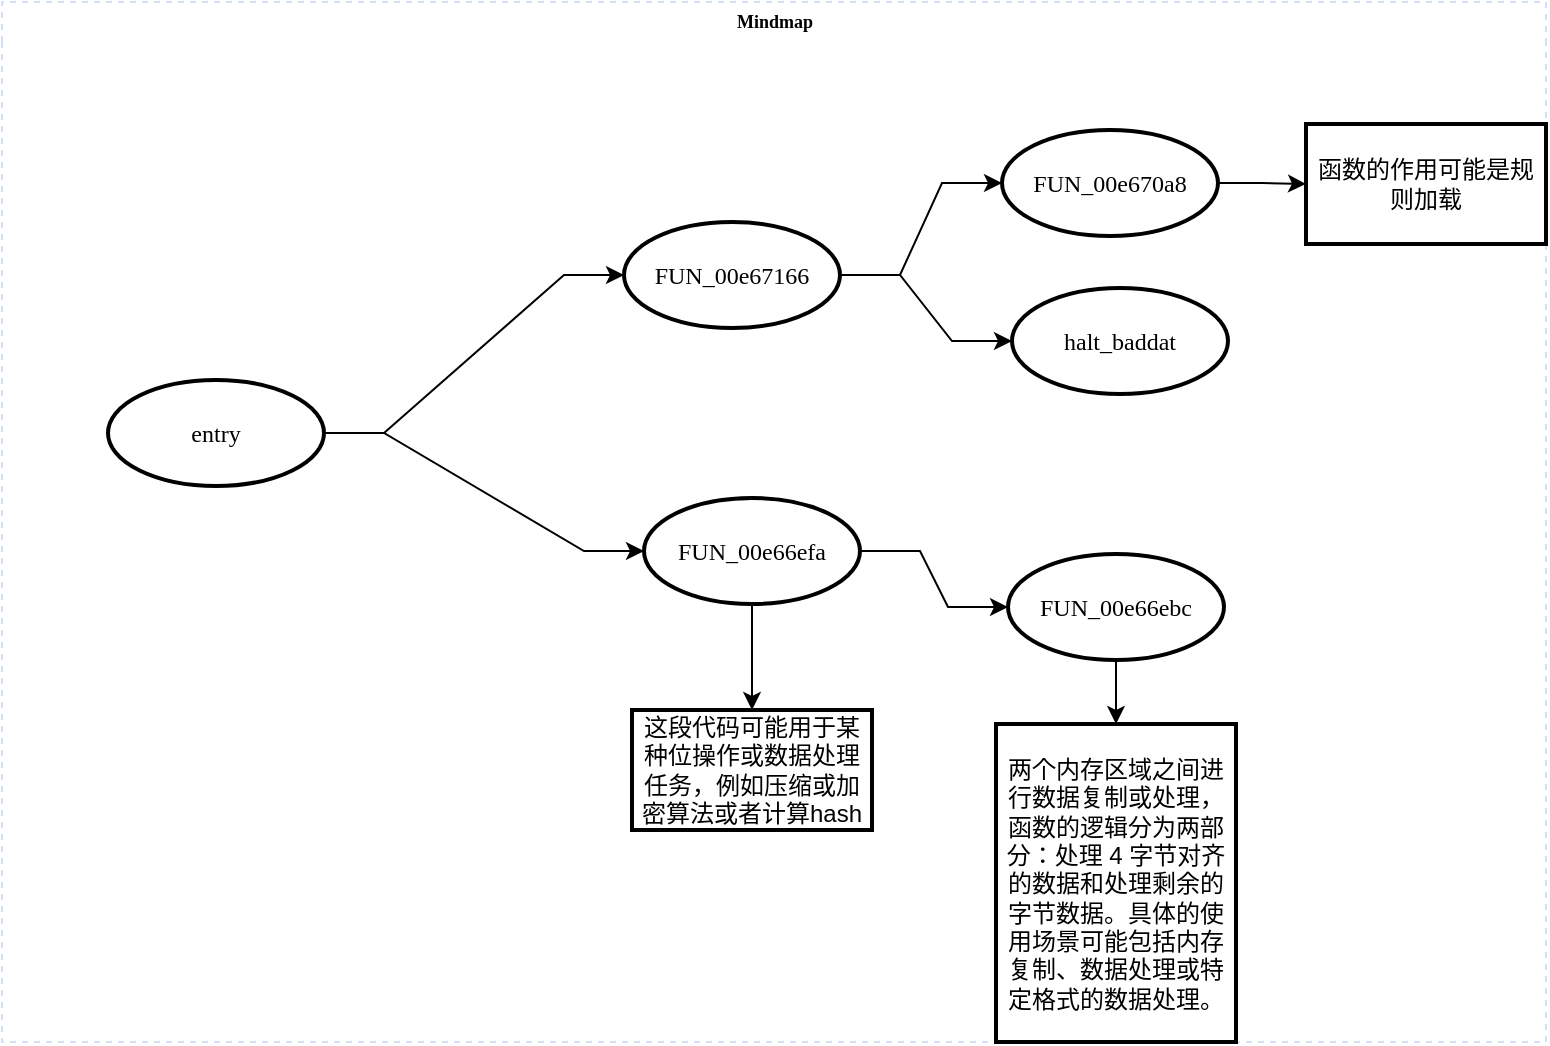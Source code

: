 <mxfile border="50" scale="3" compressed="false" locked="false" version="24.9.2">
  <diagram name="Blank" id="YmL12bMKpDGza6XwsDPr">
    <mxGraphModel dx="1331" dy="599" grid="0" gridSize="10" guides="1" tooltips="1" connect="1" arrows="1" fold="1" page="0" pageScale="1" pageWidth="827" pageHeight="1169" background="none" math="1" shadow="0">
      <root>
        <mxCell id="X5NqExCQtvZxIxQ7pmgY-0" />
        <mxCell id="1" parent="X5NqExCQtvZxIxQ7pmgY-0" />
        <mxCell id="Gr0Zq-AI6Quabplr0KPa-179" value="Mindmap" style="swimlane;html=1;startSize=20;horizontal=1;containerType=tree;labelBackgroundColor=none;strokeColor=#D4E1F5;strokeWidth=1;fillColor=none;fontFamily=Comic Sans MS;fontSize=9;swimlaneLine=0;dashed=1;collapsible=0;" parent="1" vertex="1">
          <mxGeometry x="67" y="81" width="772" height="520" as="geometry" />
        </mxCell>
        <mxCell id="guQ7o1sI_Ny0knSt3uz6-16" value="" style="edgeStyle=entityRelationEdgeStyle;rounded=0;orthogonalLoop=1;jettySize=auto;html=1;" edge="1" parent="Gr0Zq-AI6Quabplr0KPa-179" source="Gr0Zq-AI6Quabplr0KPa-180" target="guQ7o1sI_Ny0knSt3uz6-15">
          <mxGeometry relative="1" as="geometry" />
        </mxCell>
        <mxCell id="Gr0Zq-AI6Quabplr0KPa-180" value="&lt;font face=&quot;Comic Sans MS&quot;&gt;entry&lt;/font&gt;" style="ellipse;whiteSpace=wrap;html=1;align=center;container=1;recursiveResize=0;treeFolding=1;strokeWidth=2;" parent="Gr0Zq-AI6Quabplr0KPa-179" vertex="1">
          <mxGeometry x="53" y="189" width="108" height="53" as="geometry" />
        </mxCell>
        <mxCell id="guQ7o1sI_Ny0knSt3uz6-12" value="" style="edgeStyle=entityRelationEdgeStyle;rounded=0;orthogonalLoop=1;jettySize=auto;html=1;" edge="1" source="Gr0Zq-AI6Quabplr0KPa-180" target="guQ7o1sI_Ny0knSt3uz6-13" parent="Gr0Zq-AI6Quabplr0KPa-179">
          <mxGeometry relative="1" as="geometry" />
        </mxCell>
        <mxCell id="guQ7o1sI_Ny0knSt3uz6-22" value="" style="edgeStyle=entityRelationEdgeStyle;rounded=0;orthogonalLoop=1;jettySize=auto;html=1;" edge="1" parent="Gr0Zq-AI6Quabplr0KPa-179" source="guQ7o1sI_Ny0knSt3uz6-13" target="guQ7o1sI_Ny0knSt3uz6-21">
          <mxGeometry relative="1" as="geometry" />
        </mxCell>
        <mxCell id="guQ7o1sI_Ny0knSt3uz6-28" value="" style="edgeStyle=orthogonalEdgeStyle;rounded=0;orthogonalLoop=1;jettySize=auto;html=1;" edge="1" parent="Gr0Zq-AI6Quabplr0KPa-179" source="guQ7o1sI_Ny0knSt3uz6-13" target="guQ7o1sI_Ny0knSt3uz6-27">
          <mxGeometry relative="1" as="geometry" />
        </mxCell>
        <mxCell id="guQ7o1sI_Ny0knSt3uz6-13" value="&lt;font face=&quot;Comic Sans MS&quot;&gt;FUN_00e66efa&lt;/font&gt;" style="ellipse;whiteSpace=wrap;html=1;align=center;container=1;recursiveResize=0;treeFolding=1;strokeWidth=2;" vertex="1" parent="Gr0Zq-AI6Quabplr0KPa-179">
          <mxGeometry x="321" y="248.0" width="108" height="53" as="geometry" />
        </mxCell>
        <mxCell id="guQ7o1sI_Ny0knSt3uz6-20" value="" style="edgeStyle=entityRelationEdgeStyle;rounded=0;orthogonalLoop=1;jettySize=auto;html=1;" edge="1" parent="Gr0Zq-AI6Quabplr0KPa-179" source="guQ7o1sI_Ny0knSt3uz6-15" target="guQ7o1sI_Ny0knSt3uz6-19">
          <mxGeometry relative="1" as="geometry" />
        </mxCell>
        <mxCell id="guQ7o1sI_Ny0knSt3uz6-15" value="&lt;font face=&quot;Comic Sans MS&quot;&gt;FUN_00e67166&lt;/font&gt;" style="ellipse;whiteSpace=wrap;html=1;align=center;container=1;recursiveResize=0;treeFolding=1;strokeWidth=2;" vertex="1" parent="Gr0Zq-AI6Quabplr0KPa-179">
          <mxGeometry x="311" y="110" width="108" height="53" as="geometry" />
        </mxCell>
        <mxCell id="guQ7o1sI_Ny0knSt3uz6-17" value="" style="edgeStyle=entityRelationEdgeStyle;rounded=0;orthogonalLoop=1;jettySize=auto;html=1;" edge="1" target="guQ7o1sI_Ny0knSt3uz6-18" source="guQ7o1sI_Ny0knSt3uz6-15" parent="Gr0Zq-AI6Quabplr0KPa-179">
          <mxGeometry relative="1" as="geometry">
            <mxPoint x="228" y="297" as="sourcePoint" />
          </mxGeometry>
        </mxCell>
        <mxCell id="guQ7o1sI_Ny0knSt3uz6-26" value="" style="edgeStyle=orthogonalEdgeStyle;rounded=0;orthogonalLoop=1;jettySize=auto;html=1;" edge="1" parent="Gr0Zq-AI6Quabplr0KPa-179" source="guQ7o1sI_Ny0knSt3uz6-18" target="guQ7o1sI_Ny0knSt3uz6-25">
          <mxGeometry relative="1" as="geometry" />
        </mxCell>
        <mxCell id="guQ7o1sI_Ny0knSt3uz6-18" value="&lt;font face=&quot;Comic Sans MS&quot;&gt;FUN_00e670a8&lt;/font&gt;" style="ellipse;whiteSpace=wrap;html=1;align=center;container=1;recursiveResize=0;treeFolding=1;strokeWidth=2;" vertex="1" parent="Gr0Zq-AI6Quabplr0KPa-179">
          <mxGeometry x="500" y="64" width="108" height="53" as="geometry" />
        </mxCell>
        <mxCell id="guQ7o1sI_Ny0knSt3uz6-19" value="&lt;font face=&quot;Comic Sans MS&quot;&gt;halt_baddat&lt;/font&gt;" style="ellipse;whiteSpace=wrap;html=1;align=center;container=1;recursiveResize=0;treeFolding=1;strokeWidth=2;" vertex="1" parent="Gr0Zq-AI6Quabplr0KPa-179">
          <mxGeometry x="505" y="143" width="108" height="53" as="geometry" />
        </mxCell>
        <mxCell id="guQ7o1sI_Ny0knSt3uz6-30" value="" style="edgeStyle=orthogonalEdgeStyle;rounded=0;orthogonalLoop=1;jettySize=auto;html=1;" edge="1" parent="Gr0Zq-AI6Quabplr0KPa-179" source="guQ7o1sI_Ny0knSt3uz6-21" target="guQ7o1sI_Ny0knSt3uz6-29">
          <mxGeometry relative="1" as="geometry" />
        </mxCell>
        <mxCell id="guQ7o1sI_Ny0knSt3uz6-21" value="&lt;font face=&quot;Comic Sans MS&quot;&gt;FUN_00e66ebc&lt;/font&gt;" style="ellipse;whiteSpace=wrap;html=1;align=center;container=1;recursiveResize=0;treeFolding=1;strokeWidth=2;" vertex="1" parent="Gr0Zq-AI6Quabplr0KPa-179">
          <mxGeometry x="503" y="276" width="108" height="53" as="geometry" />
        </mxCell>
        <mxCell id="guQ7o1sI_Ny0knSt3uz6-25" value="函数的作用可能是规则加载" style="whiteSpace=wrap;html=1;strokeWidth=2;" vertex="1" parent="Gr0Zq-AI6Quabplr0KPa-179">
          <mxGeometry x="652" y="61" width="120" height="60" as="geometry" />
        </mxCell>
        <mxCell id="guQ7o1sI_Ny0knSt3uz6-27" value="&lt;div&gt;这段代码可能用于某种位操作或数据处理任务，例如压缩或加密算法或者计算hash&lt;/div&gt;" style="whiteSpace=wrap;html=1;strokeWidth=2;" vertex="1" parent="Gr0Zq-AI6Quabplr0KPa-179">
          <mxGeometry x="315" y="354" width="120" height="60" as="geometry" />
        </mxCell>
        <mxCell id="guQ7o1sI_Ny0knSt3uz6-29" value="两个内存区域之间进行数据复制或处理，函数的逻辑分为两部分：处理 4 字节对齐的数据和处理剩余的字节数据。具体的使用场景可能包括内存复制、数据处理或特定格式的数据处理。" style="whiteSpace=wrap;html=1;strokeWidth=2;" vertex="1" parent="Gr0Zq-AI6Quabplr0KPa-179">
          <mxGeometry x="497" y="361" width="120" height="159" as="geometry" />
        </mxCell>
      </root>
    </mxGraphModel>
  </diagram>
</mxfile>
